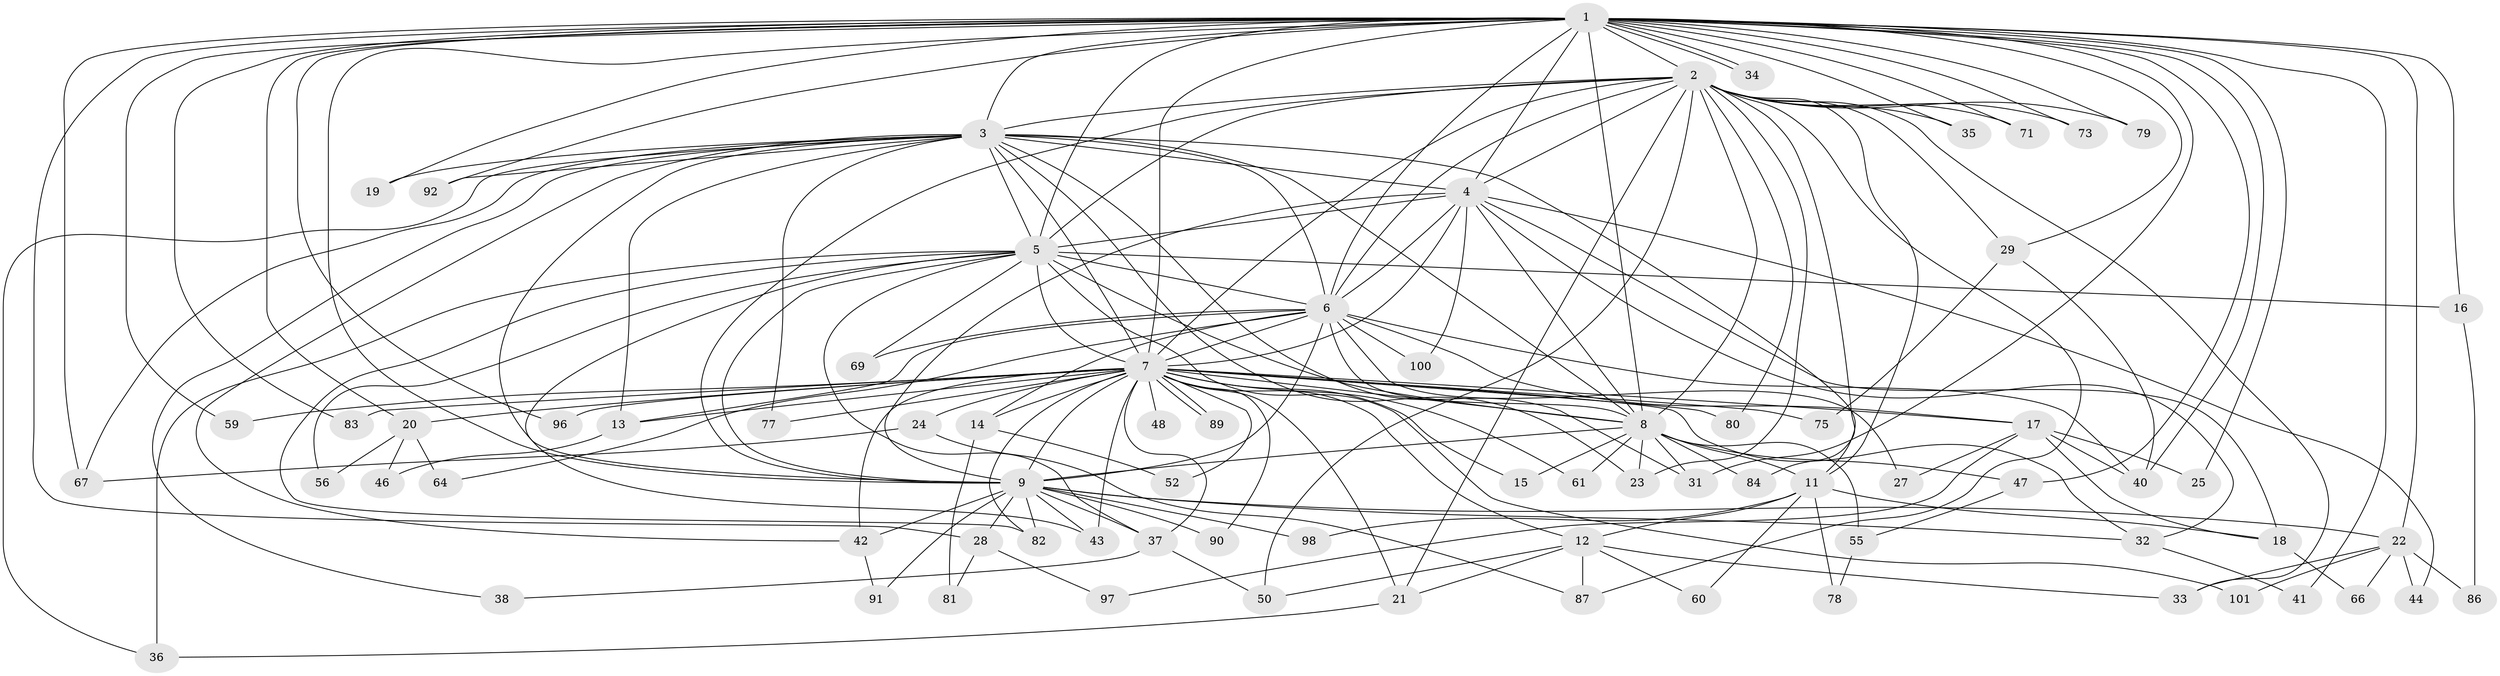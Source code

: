// original degree distribution, {33: 0.0196078431372549, 22: 0.00980392156862745, 20: 0.00980392156862745, 14: 0.00980392156862745, 18: 0.00980392156862745, 17: 0.0196078431372549, 19: 0.00980392156862745, 16: 0.00980392156862745, 8: 0.00980392156862745, 7: 0.0196078431372549, 4: 0.11764705882352941, 3: 0.17647058823529413, 2: 0.5588235294117647, 6: 0.00980392156862745, 5: 0.00980392156862745}
// Generated by graph-tools (version 1.1) at 2025/10/02/27/25 16:10:58]
// undirected, 76 vertices, 186 edges
graph export_dot {
graph [start="1"]
  node [color=gray90,style=filled];
  1 [super="+39"];
  2 [super="+95"];
  3 [super="+45"];
  4 [super="+93"];
  5 [super="+53"];
  6 [super="+26"];
  7 [super="+10"];
  8 [super="+58"];
  9 [super="+65"];
  11 [super="+51"];
  12 [super="+57"];
  13;
  14 [super="+49"];
  15;
  16;
  17 [super="+88"];
  18 [super="+62"];
  19;
  20 [super="+30"];
  21 [super="+72"];
  22 [super="+85"];
  23;
  24;
  25;
  27;
  28;
  29;
  31;
  32 [super="+76"];
  33;
  34;
  35;
  36 [super="+54"];
  37 [super="+74"];
  38;
  40 [super="+68"];
  41;
  42 [super="+70"];
  43 [super="+63"];
  44;
  46;
  47;
  48;
  50;
  52;
  55;
  56;
  59;
  60;
  61;
  64;
  66;
  67 [super="+94"];
  69;
  71;
  73;
  75;
  77;
  78;
  79;
  80;
  81;
  82 [super="+99"];
  83;
  84;
  86;
  87 [super="+102"];
  89;
  90;
  91;
  92;
  96;
  97;
  98;
  100;
  101;
  1 -- 2;
  1 -- 3;
  1 -- 4;
  1 -- 5;
  1 -- 6;
  1 -- 7 [weight=2];
  1 -- 8;
  1 -- 9;
  1 -- 16 [weight=2];
  1 -- 19;
  1 -- 20 [weight=2];
  1 -- 22;
  1 -- 25;
  1 -- 28;
  1 -- 29;
  1 -- 31;
  1 -- 34;
  1 -- 34;
  1 -- 35;
  1 -- 40;
  1 -- 41;
  1 -- 47;
  1 -- 59;
  1 -- 71;
  1 -- 73;
  1 -- 79;
  1 -- 83;
  1 -- 92;
  1 -- 96;
  1 -- 67;
  2 -- 3;
  2 -- 4;
  2 -- 5;
  2 -- 6;
  2 -- 7 [weight=2];
  2 -- 8;
  2 -- 9;
  2 -- 11;
  2 -- 21;
  2 -- 29;
  2 -- 33;
  2 -- 35;
  2 -- 50;
  2 -- 71;
  2 -- 73;
  2 -- 79;
  2 -- 80;
  2 -- 84;
  2 -- 23;
  2 -- 87;
  3 -- 4;
  3 -- 5;
  3 -- 6;
  3 -- 7 [weight=2];
  3 -- 8;
  3 -- 9;
  3 -- 19;
  3 -- 23;
  3 -- 31;
  3 -- 38;
  3 -- 42;
  3 -- 67;
  3 -- 77;
  3 -- 92;
  3 -- 11;
  3 -- 13;
  3 -- 36;
  4 -- 5;
  4 -- 6;
  4 -- 7 [weight=2];
  4 -- 8;
  4 -- 9;
  4 -- 32;
  4 -- 44;
  4 -- 100;
  4 -- 18 [weight=2];
  5 -- 6;
  5 -- 7 [weight=3];
  5 -- 8;
  5 -- 9;
  5 -- 16;
  5 -- 36;
  5 -- 37;
  5 -- 43;
  5 -- 56;
  5 -- 69;
  5 -- 82;
  5 -- 101;
  6 -- 7 [weight=3];
  6 -- 8;
  6 -- 9;
  6 -- 13;
  6 -- 14;
  6 -- 17;
  6 -- 27;
  6 -- 40;
  6 -- 64;
  6 -- 100;
  6 -- 69;
  7 -- 8 [weight=2];
  7 -- 9 [weight=3];
  7 -- 12;
  7 -- 14 [weight=2];
  7 -- 15;
  7 -- 17;
  7 -- 20;
  7 -- 24 [weight=2];
  7 -- 48 [weight=2];
  7 -- 52;
  7 -- 59;
  7 -- 61;
  7 -- 80;
  7 -- 82;
  7 -- 83;
  7 -- 89;
  7 -- 89;
  7 -- 90;
  7 -- 96;
  7 -- 75;
  7 -- 13;
  7 -- 77;
  7 -- 32;
  7 -- 42;
  7 -- 21;
  7 -- 37;
  7 -- 43;
  8 -- 9;
  8 -- 11;
  8 -- 15;
  8 -- 23;
  8 -- 47;
  8 -- 55;
  8 -- 61;
  8 -- 84;
  8 -- 31;
  9 -- 22;
  9 -- 28;
  9 -- 32;
  9 -- 37;
  9 -- 42;
  9 -- 43;
  9 -- 91;
  9 -- 98;
  9 -- 90;
  9 -- 82;
  11 -- 12;
  11 -- 18;
  11 -- 60;
  11 -- 78;
  11 -- 98;
  12 -- 21;
  12 -- 33;
  12 -- 60;
  12 -- 87;
  12 -- 50;
  13 -- 46;
  14 -- 81;
  14 -- 52;
  16 -- 86;
  17 -- 18;
  17 -- 25;
  17 -- 27;
  17 -- 97;
  17 -- 40;
  18 -- 66;
  20 -- 64;
  20 -- 56;
  20 -- 46;
  21 -- 36;
  22 -- 44;
  22 -- 66;
  22 -- 101;
  22 -- 33;
  22 -- 86;
  24 -- 67;
  24 -- 87;
  28 -- 81;
  28 -- 97;
  29 -- 75;
  29 -- 40;
  32 -- 41;
  37 -- 38;
  37 -- 50;
  42 -- 91;
  47 -- 55;
  55 -- 78;
}
